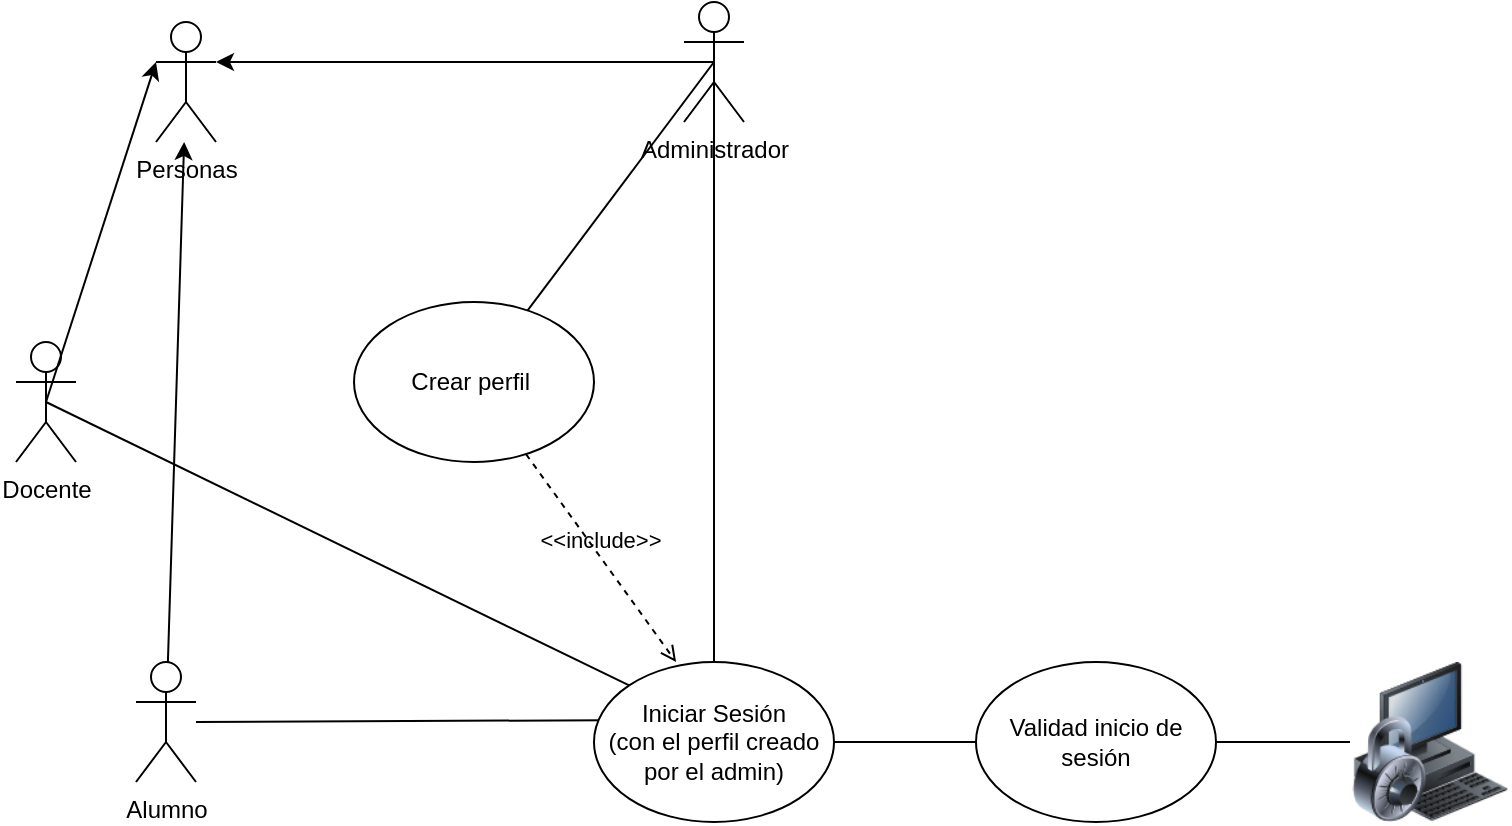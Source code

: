 <mxfile version="26.2.12">
  <diagram name="Página-1" id="fzoi5g7xv-R4J8OXpXzp">
    <mxGraphModel dx="1100" dy="1763" grid="1" gridSize="10" guides="1" tooltips="1" connect="1" arrows="1" fold="1" page="1" pageScale="1" pageWidth="827" pageHeight="1169" math="0" shadow="0">
      <root>
        <mxCell id="0" />
        <mxCell id="1" parent="0" />
        <mxCell id="-s6C5ppaG_NScawnFjKt-1" value="Docente" style="shape=umlActor;verticalLabelPosition=bottom;verticalAlign=top;html=1;outlineConnect=0;" vertex="1" parent="1">
          <mxGeometry x="80" y="80" width="30" height="60" as="geometry" />
        </mxCell>
        <mxCell id="-s6C5ppaG_NScawnFjKt-2" value="Administrador" style="shape=umlActor;verticalLabelPosition=bottom;verticalAlign=top;html=1;outlineConnect=0;" vertex="1" parent="1">
          <mxGeometry x="414" y="-90" width="30" height="60" as="geometry" />
        </mxCell>
        <mxCell id="-s6C5ppaG_NScawnFjKt-3" value="Alumno" style="shape=umlActor;verticalLabelPosition=bottom;verticalAlign=top;html=1;outlineConnect=0;" vertex="1" parent="1">
          <mxGeometry x="140" y="240" width="30" height="60" as="geometry" />
        </mxCell>
        <mxCell id="-s6C5ppaG_NScawnFjKt-8" value="Personas" style="shape=umlActor;verticalLabelPosition=bottom;verticalAlign=top;html=1;outlineConnect=0;" vertex="1" parent="1">
          <mxGeometry x="150" y="-80" width="30" height="60" as="geometry" />
        </mxCell>
        <mxCell id="-s6C5ppaG_NScawnFjKt-9" value="" style="endArrow=classic;html=1;rounded=0;exitX=0.5;exitY=0.5;exitDx=0;exitDy=0;exitPerimeter=0;entryX=0;entryY=0.333;entryDx=0;entryDy=0;entryPerimeter=0;" edge="1" parent="1" source="-s6C5ppaG_NScawnFjKt-1" target="-s6C5ppaG_NScawnFjKt-8">
          <mxGeometry width="50" height="50" relative="1" as="geometry">
            <mxPoint x="160" y="110" as="sourcePoint" />
            <mxPoint x="70" y="200" as="targetPoint" />
          </mxGeometry>
        </mxCell>
        <mxCell id="-s6C5ppaG_NScawnFjKt-10" value="" style="endArrow=classic;html=1;rounded=0;" edge="1" parent="1" source="-s6C5ppaG_NScawnFjKt-3" target="-s6C5ppaG_NScawnFjKt-8">
          <mxGeometry width="50" height="50" relative="1" as="geometry">
            <mxPoint x="170" y="410" as="sourcePoint" />
            <mxPoint x="70" y="320" as="targetPoint" />
          </mxGeometry>
        </mxCell>
        <mxCell id="-s6C5ppaG_NScawnFjKt-11" value="" style="endArrow=classic;html=1;rounded=0;exitX=0.5;exitY=0.5;exitDx=0;exitDy=0;exitPerimeter=0;entryX=1;entryY=0.333;entryDx=0;entryDy=0;entryPerimeter=0;" edge="1" parent="1" source="-s6C5ppaG_NScawnFjKt-2" target="-s6C5ppaG_NScawnFjKt-8">
          <mxGeometry width="50" height="50" relative="1" as="geometry">
            <mxPoint x="180" y="170" as="sourcePoint" />
            <mxPoint x="90" y="260" as="targetPoint" />
          </mxGeometry>
        </mxCell>
        <mxCell id="-s6C5ppaG_NScawnFjKt-12" value="Crear perfil&amp;nbsp;" style="ellipse;whiteSpace=wrap;html=1;" vertex="1" parent="1">
          <mxGeometry x="249" y="60" width="120" height="80" as="geometry" />
        </mxCell>
        <mxCell id="-s6C5ppaG_NScawnFjKt-18" value="" style="endArrow=none;html=1;rounded=0;entryX=0;entryY=0;entryDx=0;entryDy=0;exitX=0.5;exitY=0.5;exitDx=0;exitDy=0;exitPerimeter=0;" edge="1" parent="1" source="-s6C5ppaG_NScawnFjKt-1" target="-s6C5ppaG_NScawnFjKt-34">
          <mxGeometry width="50" height="50" relative="1" as="geometry">
            <mxPoint x="200" y="90" as="sourcePoint" />
            <mxPoint x="240" y="40" as="targetPoint" />
          </mxGeometry>
        </mxCell>
        <mxCell id="-s6C5ppaG_NScawnFjKt-28" value="" style="endArrow=none;html=1;rounded=0;exitX=0.5;exitY=0.5;exitDx=0;exitDy=0;exitPerimeter=0;" edge="1" parent="1" source="-s6C5ppaG_NScawnFjKt-2" target="-s6C5ppaG_NScawnFjKt-12">
          <mxGeometry width="50" height="50" relative="1" as="geometry">
            <mxPoint x="307" y="40" as="sourcePoint" />
            <mxPoint x="270" y="270" as="targetPoint" />
          </mxGeometry>
        </mxCell>
        <mxCell id="-s6C5ppaG_NScawnFjKt-29" value="" style="endArrow=none;html=1;rounded=0;entryX=0.049;entryY=0.364;entryDx=0;entryDy=0;entryPerimeter=0;" edge="1" parent="1" source="-s6C5ppaG_NScawnFjKt-3" target="-s6C5ppaG_NScawnFjKt-34">
          <mxGeometry width="50" height="50" relative="1" as="geometry">
            <mxPoint x="400" y="310" as="sourcePoint" />
            <mxPoint x="370" y="270" as="targetPoint" />
          </mxGeometry>
        </mxCell>
        <mxCell id="-s6C5ppaG_NScawnFjKt-34" value="Iniciar Sesión&lt;div&gt;(con el perfil creado por el admin)&lt;/div&gt;" style="ellipse;whiteSpace=wrap;html=1;" vertex="1" parent="1">
          <mxGeometry x="369" y="240" width="120" height="80" as="geometry" />
        </mxCell>
        <mxCell id="-s6C5ppaG_NScawnFjKt-40" value="" style="image;html=1;image=img/lib/clip_art/computers/Secure_System_128x128.png" vertex="1" parent="1">
          <mxGeometry x="747" y="240" width="80" height="80" as="geometry" />
        </mxCell>
        <mxCell id="-s6C5ppaG_NScawnFjKt-42" value="Validad inicio de sesión" style="ellipse;whiteSpace=wrap;html=1;" vertex="1" parent="1">
          <mxGeometry x="560" y="240" width="120" height="80" as="geometry" />
        </mxCell>
        <mxCell id="-s6C5ppaG_NScawnFjKt-43" value="" style="endArrow=none;html=1;rounded=0;entryX=0.5;entryY=0.5;entryDx=0;entryDy=0;entryPerimeter=0;exitX=0.5;exitY=0;exitDx=0;exitDy=0;" edge="1" parent="1" source="-s6C5ppaG_NScawnFjKt-34" target="-s6C5ppaG_NScawnFjKt-2">
          <mxGeometry width="50" height="50" relative="1" as="geometry">
            <mxPoint x="430" y="230" as="sourcePoint" />
            <mxPoint x="510" y="110" as="targetPoint" />
          </mxGeometry>
        </mxCell>
        <mxCell id="-s6C5ppaG_NScawnFjKt-45" value="" style="endArrow=none;html=1;rounded=0;exitX=1;exitY=0.5;exitDx=0;exitDy=0;entryX=0;entryY=0.5;entryDx=0;entryDy=0;" edge="1" parent="1" source="-s6C5ppaG_NScawnFjKt-34" target="-s6C5ppaG_NScawnFjKt-42">
          <mxGeometry width="50" height="50" relative="1" as="geometry">
            <mxPoint x="460" y="160" as="sourcePoint" />
            <mxPoint x="510" y="110" as="targetPoint" />
          </mxGeometry>
        </mxCell>
        <mxCell id="-s6C5ppaG_NScawnFjKt-47" value="" style="endArrow=none;html=1;rounded=0;" edge="1" parent="1" target="-s6C5ppaG_NScawnFjKt-40">
          <mxGeometry width="50" height="50" relative="1" as="geometry">
            <mxPoint x="680" y="280" as="sourcePoint" />
            <mxPoint x="750" y="279.5" as="targetPoint" />
          </mxGeometry>
        </mxCell>
        <mxCell id="-s6C5ppaG_NScawnFjKt-52" value="&amp;lt;&amp;lt;include&amp;gt;&amp;gt;" style="html=1;verticalAlign=bottom;labelBackgroundColor=none;endArrow=open;endFill=0;dashed=1;rounded=0;entryX=0.342;entryY=0;entryDx=0;entryDy=0;entryPerimeter=0;" edge="1" parent="1" source="-s6C5ppaG_NScawnFjKt-12" target="-s6C5ppaG_NScawnFjKt-34">
          <mxGeometry width="160" relative="1" as="geometry">
            <mxPoint x="230" y="150" as="sourcePoint" />
            <mxPoint x="340" y="200" as="targetPoint" />
          </mxGeometry>
        </mxCell>
      </root>
    </mxGraphModel>
  </diagram>
</mxfile>
